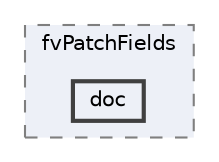 digraph "src/finiteVolume/fields/fvPatchFields/doc"
{
 // LATEX_PDF_SIZE
  bgcolor="transparent";
  edge [fontname=Helvetica,fontsize=10,labelfontname=Helvetica,labelfontsize=10];
  node [fontname=Helvetica,fontsize=10,shape=box,height=0.2,width=0.4];
  compound=true
  subgraph clusterdir_a5850494bc77049b2a182260f0d1f703 {
    graph [ bgcolor="#edf0f7", pencolor="grey50", label="fvPatchFields", fontname=Helvetica,fontsize=10 style="filled,dashed", URL="dir_a5850494bc77049b2a182260f0d1f703.html",tooltip=""]
  dir_e8f5a280dc8440d74ed65a75489a2eaf [label="doc", fillcolor="#edf0f7", color="grey25", style="filled,bold", URL="dir_e8f5a280dc8440d74ed65a75489a2eaf.html",tooltip=""];
  }
}
